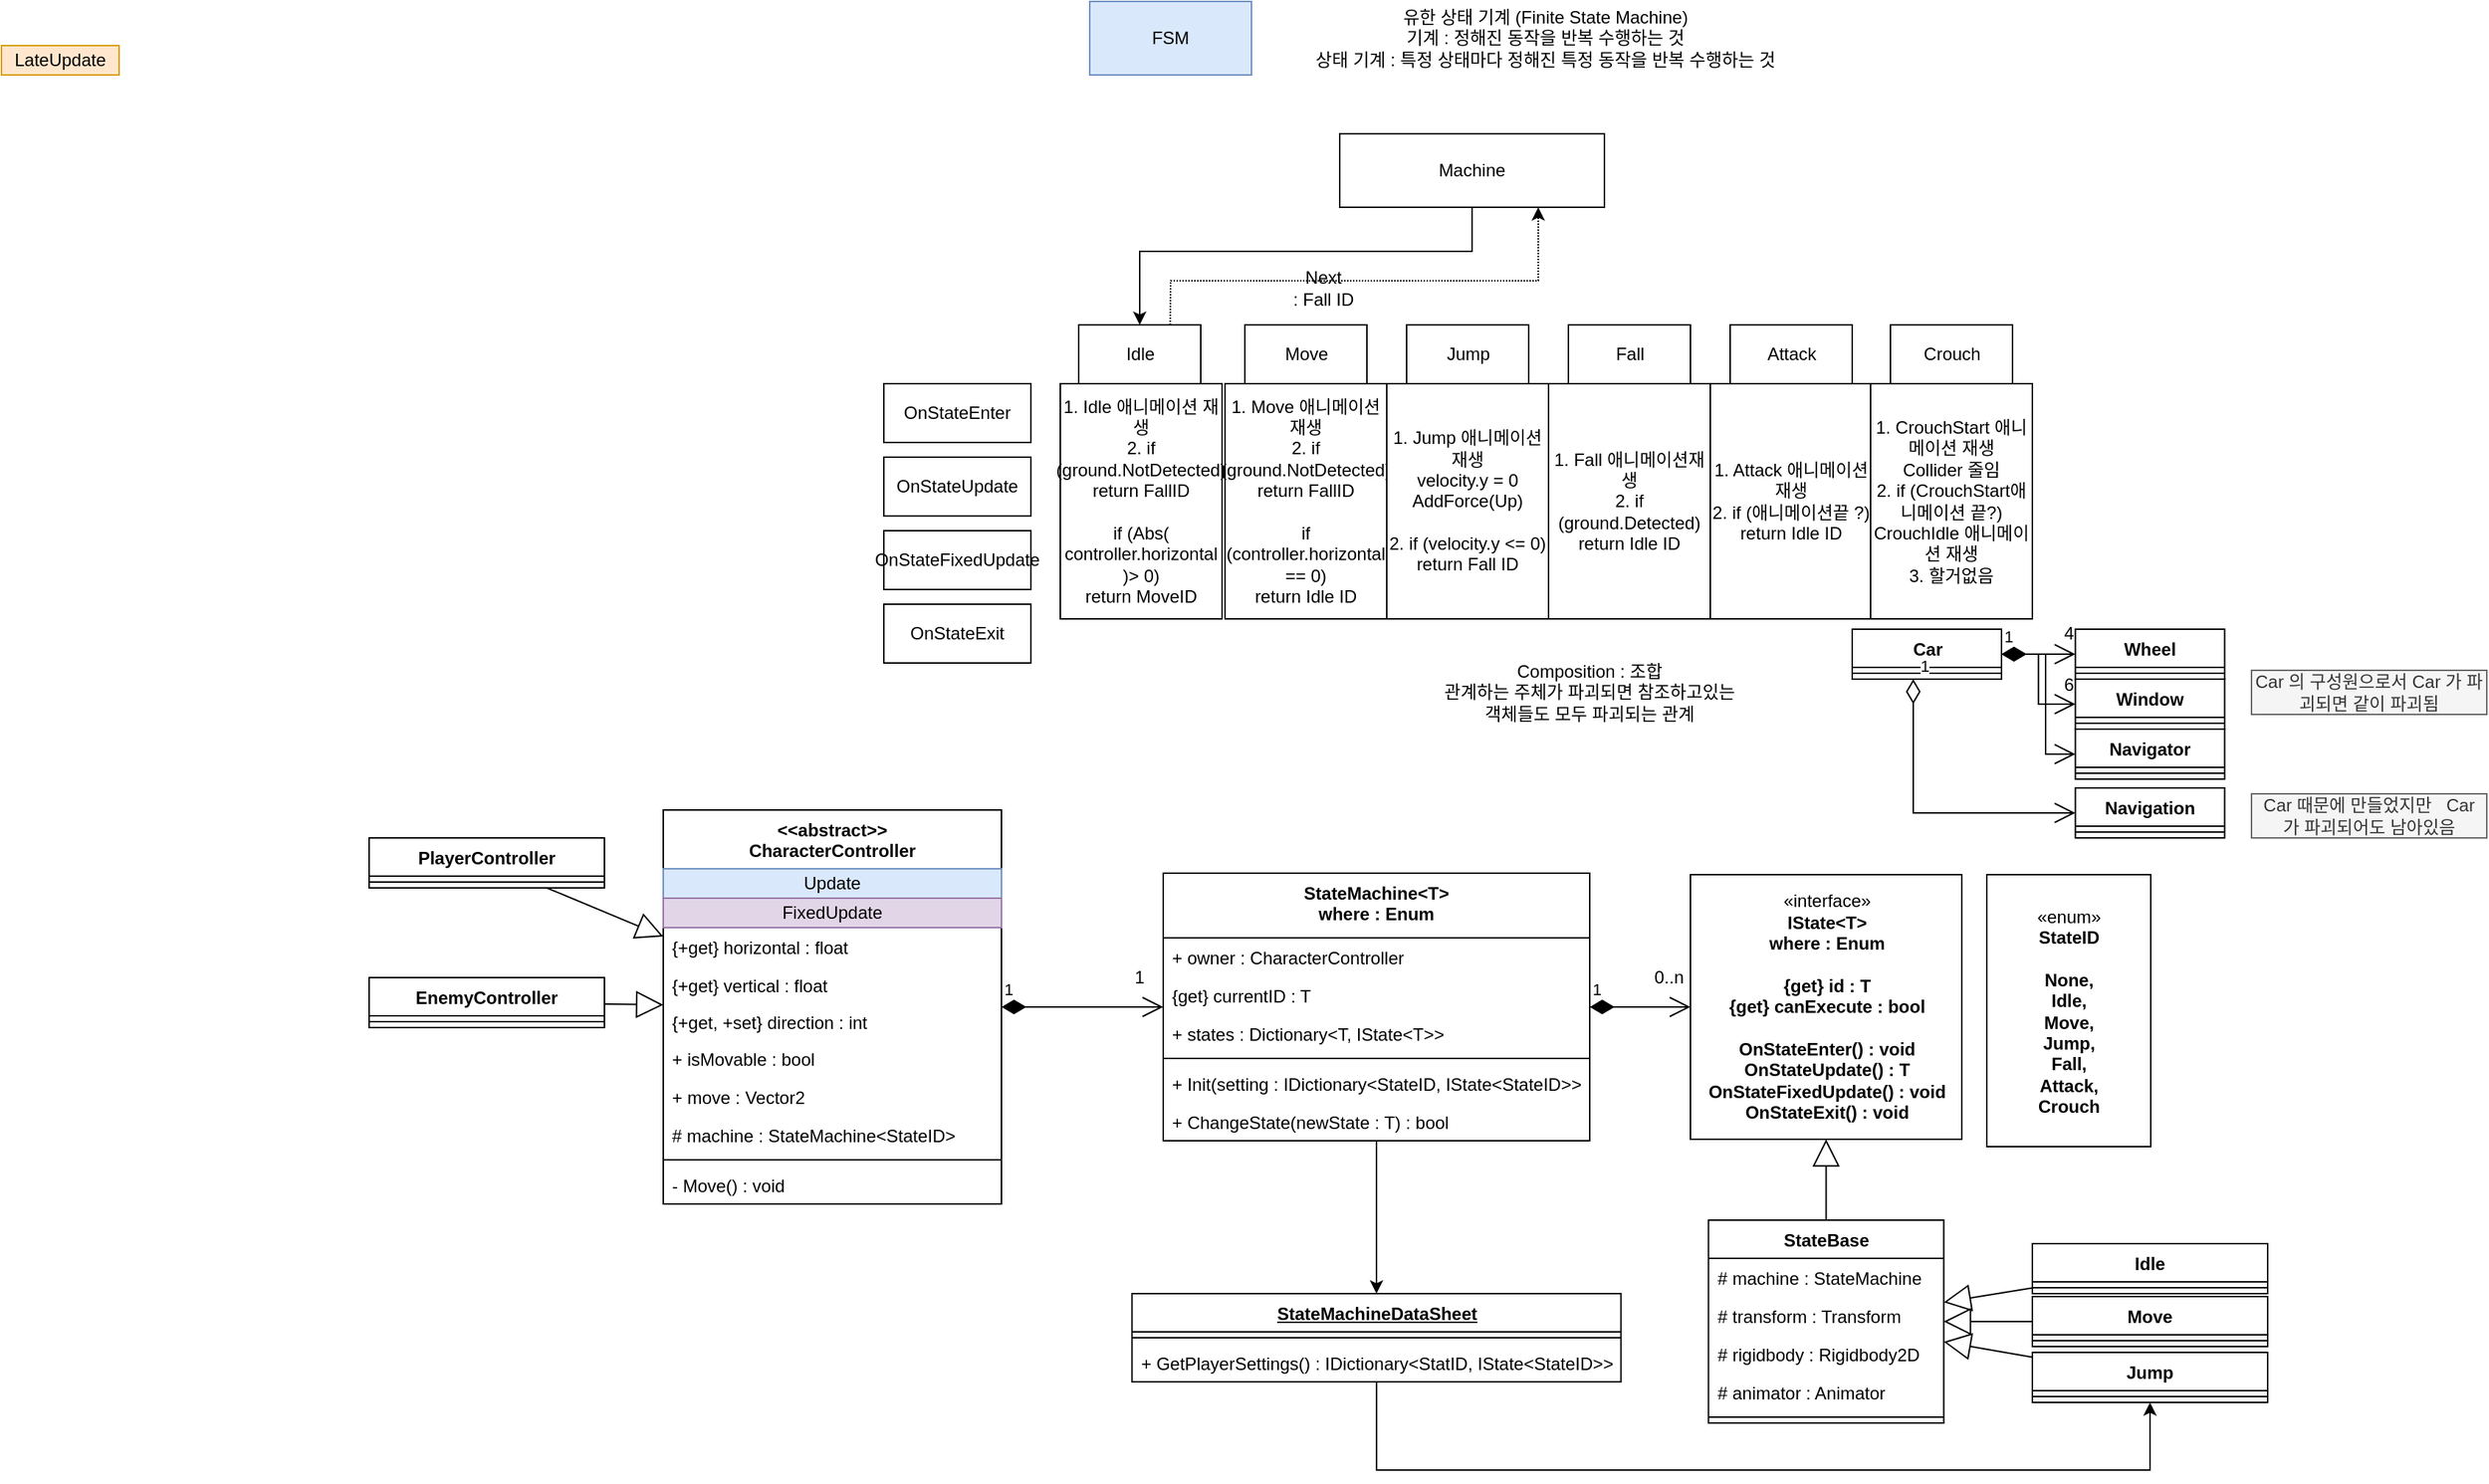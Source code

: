 <mxfile version="21.7.5" type="device">
  <diagram id="C5RBs43oDa-KdzZeNtuy" name="Page-1">
    <mxGraphModel dx="1702" dy="532" grid="1" gridSize="10" guides="1" tooltips="1" connect="1" arrows="1" fold="1" page="1" pageScale="1" pageWidth="827" pageHeight="1169" math="0" shadow="0">
      <root>
        <mxCell id="WIyWlLk6GJQsqaUBKTNV-0" />
        <mxCell id="WIyWlLk6GJQsqaUBKTNV-1" parent="WIyWlLk6GJQsqaUBKTNV-0" />
        <mxCell id="FdHErdlCs96QnjfLd0MZ-0" value="&amp;lt;&amp;lt;abstract&amp;gt;&amp;gt;&lt;br&gt;CharacterController" style="swimlane;fontStyle=1;align=center;verticalAlign=top;childLayout=stackLayout;horizontal=1;startSize=40;horizontalStack=0;resizeParent=1;resizeParentMax=0;resizeLast=0;collapsible=1;marginBottom=0;whiteSpace=wrap;html=1;" parent="WIyWlLk6GJQsqaUBKTNV-1" vertex="1">
          <mxGeometry x="340" y="560" width="230" height="268" as="geometry" />
        </mxCell>
        <mxCell id="FdHErdlCs96QnjfLd0MZ-5" value="Update" style="rounded=0;whiteSpace=wrap;html=1;fillColor=#dae8fc;strokeColor=#6c8ebf;" parent="FdHErdlCs96QnjfLd0MZ-0" vertex="1">
          <mxGeometry y="40" width="230" height="20" as="geometry" />
        </mxCell>
        <mxCell id="FdHErdlCs96QnjfLd0MZ-7" value="FixedUpdate" style="rounded=0;whiteSpace=wrap;html=1;fillColor=#e1d5e7;strokeColor=#9673a6;" parent="FdHErdlCs96QnjfLd0MZ-0" vertex="1">
          <mxGeometry y="60" width="230" height="20" as="geometry" />
        </mxCell>
        <mxCell id="FdHErdlCs96QnjfLd0MZ-1" value="{+get} horizontal : float" style="text;strokeColor=none;fillColor=none;align=left;verticalAlign=top;spacingLeft=4;spacingRight=4;overflow=hidden;rotatable=0;points=[[0,0.5],[1,0.5]];portConstraint=eastwest;whiteSpace=wrap;html=1;" parent="FdHErdlCs96QnjfLd0MZ-0" vertex="1">
          <mxGeometry y="80" width="230" height="26" as="geometry" />
        </mxCell>
        <mxCell id="FdHErdlCs96QnjfLd0MZ-4" value="{+get} vertical : float" style="text;strokeColor=none;fillColor=none;align=left;verticalAlign=top;spacingLeft=4;spacingRight=4;overflow=hidden;rotatable=0;points=[[0,0.5],[1,0.5]];portConstraint=eastwest;whiteSpace=wrap;html=1;" parent="FdHErdlCs96QnjfLd0MZ-0" vertex="1">
          <mxGeometry y="106" width="230" height="25" as="geometry" />
        </mxCell>
        <mxCell id="FdHErdlCs96QnjfLd0MZ-19" value="{+get, +set} direction : int" style="text;strokeColor=none;fillColor=none;align=left;verticalAlign=top;spacingLeft=4;spacingRight=4;overflow=hidden;rotatable=0;points=[[0,0.5],[1,0.5]];portConstraint=eastwest;whiteSpace=wrap;html=1;" parent="FdHErdlCs96QnjfLd0MZ-0" vertex="1">
          <mxGeometry y="131" width="230" height="25" as="geometry" />
        </mxCell>
        <mxCell id="FdHErdlCs96QnjfLd0MZ-8" value="+ isMovable : bool" style="text;align=left;verticalAlign=top;spacingLeft=4;spacingRight=4;overflow=hidden;rotatable=0;points=[[0,0.5],[1,0.5]];portConstraint=eastwest;whiteSpace=wrap;html=1;" parent="FdHErdlCs96QnjfLd0MZ-0" vertex="1">
          <mxGeometry y="156" width="230" height="26" as="geometry" />
        </mxCell>
        <mxCell id="FdHErdlCs96QnjfLd0MZ-9" value="+ move : Vector2" style="text;align=left;verticalAlign=top;spacingLeft=4;spacingRight=4;overflow=hidden;rotatable=0;points=[[0,0.5],[1,0.5]];portConstraint=eastwest;whiteSpace=wrap;html=1;" parent="FdHErdlCs96QnjfLd0MZ-0" vertex="1">
          <mxGeometry y="182" width="230" height="26" as="geometry" />
        </mxCell>
        <mxCell id="FdHErdlCs96QnjfLd0MZ-82" value="# machine : StateMachine&amp;lt;StateID&amp;gt;" style="text;align=left;verticalAlign=top;spacingLeft=4;spacingRight=4;overflow=hidden;rotatable=0;points=[[0,0.5],[1,0.5]];portConstraint=eastwest;whiteSpace=wrap;html=1;" parent="FdHErdlCs96QnjfLd0MZ-0" vertex="1">
          <mxGeometry y="208" width="230" height="26" as="geometry" />
        </mxCell>
        <mxCell id="FdHErdlCs96QnjfLd0MZ-2" value="" style="line;strokeWidth=1;fillColor=none;align=left;verticalAlign=middle;spacingTop=-1;spacingLeft=3;spacingRight=3;rotatable=0;labelPosition=right;points=[];portConstraint=eastwest;strokeColor=inherit;" parent="FdHErdlCs96QnjfLd0MZ-0" vertex="1">
          <mxGeometry y="234" width="230" height="8" as="geometry" />
        </mxCell>
        <mxCell id="FdHErdlCs96QnjfLd0MZ-3" value="- Move() : void" style="text;align=left;verticalAlign=top;spacingLeft=4;spacingRight=4;overflow=hidden;rotatable=0;points=[[0,0.5],[1,0.5]];portConstraint=eastwest;whiteSpace=wrap;html=1;" parent="FdHErdlCs96QnjfLd0MZ-0" vertex="1">
          <mxGeometry y="242" width="230" height="26" as="geometry" />
        </mxCell>
        <mxCell id="FdHErdlCs96QnjfLd0MZ-6" value="LateUpdate" style="rounded=0;whiteSpace=wrap;html=1;fillColor=#ffe6cc;strokeColor=#d79b00;" parent="WIyWlLk6GJQsqaUBKTNV-1" vertex="1">
          <mxGeometry x="-110" y="40" width="80" height="20" as="geometry" />
        </mxCell>
        <mxCell id="FdHErdlCs96QnjfLd0MZ-10" value="PlayerController" style="swimlane;fontStyle=1;align=center;verticalAlign=top;childLayout=stackLayout;horizontal=1;startSize=26;horizontalStack=0;resizeParent=1;resizeParentMax=0;resizeLast=0;collapsible=1;marginBottom=0;whiteSpace=wrap;html=1;" parent="WIyWlLk6GJQsqaUBKTNV-1" vertex="1">
          <mxGeometry x="140" y="579" width="160" height="34" as="geometry" />
        </mxCell>
        <mxCell id="FdHErdlCs96QnjfLd0MZ-12" value="" style="line;strokeWidth=1;fillColor=none;align=left;verticalAlign=middle;spacingTop=-1;spacingLeft=3;spacingRight=3;rotatable=0;labelPosition=right;points=[];portConstraint=eastwest;strokeColor=inherit;" parent="FdHErdlCs96QnjfLd0MZ-10" vertex="1">
          <mxGeometry y="26" width="160" height="8" as="geometry" />
        </mxCell>
        <mxCell id="FdHErdlCs96QnjfLd0MZ-14" value="EnemyController" style="swimlane;fontStyle=1;align=center;verticalAlign=top;childLayout=stackLayout;horizontal=1;startSize=26;horizontalStack=0;resizeParent=1;resizeParentMax=0;resizeLast=0;collapsible=1;marginBottom=0;whiteSpace=wrap;html=1;" parent="WIyWlLk6GJQsqaUBKTNV-1" vertex="1">
          <mxGeometry x="140" y="674" width="160" height="34" as="geometry" />
        </mxCell>
        <mxCell id="FdHErdlCs96QnjfLd0MZ-15" value="" style="line;strokeWidth=1;fillColor=none;align=left;verticalAlign=middle;spacingTop=-1;spacingLeft=3;spacingRight=3;rotatable=0;labelPosition=right;points=[];portConstraint=eastwest;strokeColor=inherit;" parent="FdHErdlCs96QnjfLd0MZ-14" vertex="1">
          <mxGeometry y="26" width="160" height="8" as="geometry" />
        </mxCell>
        <mxCell id="FdHErdlCs96QnjfLd0MZ-16" value="" style="endArrow=block;endSize=16;endFill=0;html=1;rounded=0;" parent="WIyWlLk6GJQsqaUBKTNV-1" source="FdHErdlCs96QnjfLd0MZ-10" target="FdHErdlCs96QnjfLd0MZ-0" edge="1">
          <mxGeometry width="160" relative="1" as="geometry">
            <mxPoint x="470" y="369" as="sourcePoint" />
            <mxPoint x="630" y="369" as="targetPoint" />
          </mxGeometry>
        </mxCell>
        <mxCell id="FdHErdlCs96QnjfLd0MZ-17" value="" style="endArrow=block;endSize=16;endFill=0;html=1;rounded=0;" parent="WIyWlLk6GJQsqaUBKTNV-1" source="FdHErdlCs96QnjfLd0MZ-14" target="FdHErdlCs96QnjfLd0MZ-0" edge="1">
          <mxGeometry width="160" relative="1" as="geometry">
            <mxPoint x="492" y="143" as="sourcePoint" />
            <mxPoint x="320" y="194" as="targetPoint" />
          </mxGeometry>
        </mxCell>
        <mxCell id="FdHErdlCs96QnjfLd0MZ-20" value="FSM" style="html=1;whiteSpace=wrap;fillColor=#dae8fc;strokeColor=#6c8ebf;" parent="WIyWlLk6GJQsqaUBKTNV-1" vertex="1">
          <mxGeometry x="630" y="10" width="110" height="50" as="geometry" />
        </mxCell>
        <mxCell id="FdHErdlCs96QnjfLd0MZ-21" value="유한 상태 기계 (Finite State Machine)&lt;br&gt;기계 : 정해진 동작을 반복 수행하는 것&lt;br&gt;상태 기계 : 특정 상태마다 정해진 특정 동작을 반복 수행하는 것" style="text;html=1;strokeColor=none;fillColor=none;align=center;verticalAlign=middle;whiteSpace=wrap;rounded=0;" parent="WIyWlLk6GJQsqaUBKTNV-1" vertex="1">
          <mxGeometry x="750" y="10" width="380" height="50" as="geometry" />
        </mxCell>
        <mxCell id="FdHErdlCs96QnjfLd0MZ-30" style="edgeStyle=orthogonalEdgeStyle;rounded=0;orthogonalLoop=1;jettySize=auto;html=1;entryX=0.5;entryY=0;entryDx=0;entryDy=0;" parent="WIyWlLk6GJQsqaUBKTNV-1" source="FdHErdlCs96QnjfLd0MZ-22" target="FdHErdlCs96QnjfLd0MZ-23" edge="1">
          <mxGeometry relative="1" as="geometry">
            <Array as="points">
              <mxPoint x="890" y="180" />
              <mxPoint x="664" y="180" />
            </Array>
          </mxGeometry>
        </mxCell>
        <mxCell id="FdHErdlCs96QnjfLd0MZ-22" value="Machine" style="rounded=0;whiteSpace=wrap;html=1;" parent="WIyWlLk6GJQsqaUBKTNV-1" vertex="1">
          <mxGeometry x="800" y="100" width="180" height="50" as="geometry" />
        </mxCell>
        <mxCell id="FdHErdlCs96QnjfLd0MZ-23" value="Idle" style="rounded=0;whiteSpace=wrap;html=1;" parent="WIyWlLk6GJQsqaUBKTNV-1" vertex="1">
          <mxGeometry x="622.5" y="230" width="83" height="40" as="geometry" />
        </mxCell>
        <mxCell id="FdHErdlCs96QnjfLd0MZ-24" value="Move" style="rounded=0;whiteSpace=wrap;html=1;" parent="WIyWlLk6GJQsqaUBKTNV-1" vertex="1">
          <mxGeometry x="735.5" y="230" width="83" height="40" as="geometry" />
        </mxCell>
        <mxCell id="FdHErdlCs96QnjfLd0MZ-25" value="Jump" style="rounded=0;whiteSpace=wrap;html=1;" parent="WIyWlLk6GJQsqaUBKTNV-1" vertex="1">
          <mxGeometry x="845.5" y="230" width="83" height="40" as="geometry" />
        </mxCell>
        <mxCell id="FdHErdlCs96QnjfLd0MZ-26" value="Fall" style="rounded=0;whiteSpace=wrap;html=1;" parent="WIyWlLk6GJQsqaUBKTNV-1" vertex="1">
          <mxGeometry x="955.5" y="230" width="83" height="40" as="geometry" />
        </mxCell>
        <mxCell id="FdHErdlCs96QnjfLd0MZ-27" value="Attack" style="rounded=0;whiteSpace=wrap;html=1;" parent="WIyWlLk6GJQsqaUBKTNV-1" vertex="1">
          <mxGeometry x="1065.5" y="230" width="83" height="40" as="geometry" />
        </mxCell>
        <mxCell id="FdHErdlCs96QnjfLd0MZ-28" value="Crouch" style="rounded=0;whiteSpace=wrap;html=1;" parent="WIyWlLk6GJQsqaUBKTNV-1" vertex="1">
          <mxGeometry x="1174.5" y="230" width="83" height="40" as="geometry" />
        </mxCell>
        <mxCell id="FdHErdlCs96QnjfLd0MZ-29" value="1. Idle 애니메이션 재생&lt;br&gt;2. if (ground.NotDetected)&lt;br&gt;return FallID&lt;br&gt;&lt;br&gt;if (Abs( controller.horizontal )&amp;gt; 0)&lt;br&gt;return MoveID" style="rounded=0;whiteSpace=wrap;html=1;" parent="WIyWlLk6GJQsqaUBKTNV-1" vertex="1">
          <mxGeometry x="610" y="270" width="110" height="160" as="geometry" />
        </mxCell>
        <mxCell id="FdHErdlCs96QnjfLd0MZ-31" value="" style="endArrow=classic;html=1;rounded=0;exitX=0.75;exitY=0;exitDx=0;exitDy=0;entryX=0.75;entryY=1;entryDx=0;entryDy=0;dashed=1;dashPattern=1 1;" parent="WIyWlLk6GJQsqaUBKTNV-1" source="FdHErdlCs96QnjfLd0MZ-23" target="FdHErdlCs96QnjfLd0MZ-22" edge="1">
          <mxGeometry width="50" height="50" relative="1" as="geometry">
            <mxPoint x="980" y="330" as="sourcePoint" />
            <mxPoint x="1030" y="280" as="targetPoint" />
            <Array as="points">
              <mxPoint x="685" y="200" />
              <mxPoint x="935" y="200" />
            </Array>
          </mxGeometry>
        </mxCell>
        <mxCell id="FdHErdlCs96QnjfLd0MZ-32" value="Next&lt;br&gt;: Fall ID" style="text;html=1;strokeColor=none;fillColor=none;align=center;verticalAlign=middle;whiteSpace=wrap;rounded=0;" parent="WIyWlLk6GJQsqaUBKTNV-1" vertex="1">
          <mxGeometry x="758.5" y="190" width="60" height="30" as="geometry" />
        </mxCell>
        <mxCell id="FdHErdlCs96QnjfLd0MZ-33" value="1. Fall 애니메이션재생&lt;br&gt;2. if (ground.Detected)&lt;br&gt;return Idle ID" style="rounded=0;whiteSpace=wrap;html=1;" parent="WIyWlLk6GJQsqaUBKTNV-1" vertex="1">
          <mxGeometry x="942" y="270" width="110" height="160" as="geometry" />
        </mxCell>
        <mxCell id="FdHErdlCs96QnjfLd0MZ-34" value="1. Move 애니메이션 재생&lt;br&gt;2. if (ground.NotDetected)&lt;br&gt;return FallID&lt;br&gt;&lt;br&gt;if (controller.horizontal == 0)&lt;br&gt;return Idle ID" style="rounded=0;whiteSpace=wrap;html=1;" parent="WIyWlLk6GJQsqaUBKTNV-1" vertex="1">
          <mxGeometry x="722" y="270" width="110" height="160" as="geometry" />
        </mxCell>
        <mxCell id="FdHErdlCs96QnjfLd0MZ-35" value="1. Jump 애니메이션 재생&lt;br&gt;velocity.y = 0&lt;br&gt;AddForce(Up)&lt;br&gt;&lt;br&gt;2. if (velocity.y &amp;lt;= 0)&lt;br&gt;return Fall ID" style="rounded=0;whiteSpace=wrap;html=1;" parent="WIyWlLk6GJQsqaUBKTNV-1" vertex="1">
          <mxGeometry x="832" y="270" width="110" height="160" as="geometry" />
        </mxCell>
        <mxCell id="FdHErdlCs96QnjfLd0MZ-36" value="1. Attack 애니메이션 재생&lt;br&gt;2. if (애니메이션끝 ?)&lt;br&gt;return Idle ID&lt;br&gt;" style="rounded=0;whiteSpace=wrap;html=1;" parent="WIyWlLk6GJQsqaUBKTNV-1" vertex="1">
          <mxGeometry x="1052" y="270" width="110" height="160" as="geometry" />
        </mxCell>
        <mxCell id="FdHErdlCs96QnjfLd0MZ-37" value="1. CrouchStart 애니메이션 재생&lt;br&gt;Collider 줄임&lt;br&gt;2. if (CrouchStart애니메이션 끝?)&lt;br&gt;CrouchIdle 애니메이션 재생&lt;br&gt;3. 할거없음" style="rounded=0;whiteSpace=wrap;html=1;" parent="WIyWlLk6GJQsqaUBKTNV-1" vertex="1">
          <mxGeometry x="1161" y="270" width="110" height="160" as="geometry" />
        </mxCell>
        <mxCell id="FdHErdlCs96QnjfLd0MZ-38" value="OnStateEnter" style="rounded=0;whiteSpace=wrap;html=1;" parent="WIyWlLk6GJQsqaUBKTNV-1" vertex="1">
          <mxGeometry x="490" y="270" width="100" height="40" as="geometry" />
        </mxCell>
        <mxCell id="FdHErdlCs96QnjfLd0MZ-39" value="OnStateUpdate" style="rounded=0;whiteSpace=wrap;html=1;" parent="WIyWlLk6GJQsqaUBKTNV-1" vertex="1">
          <mxGeometry x="490" y="320" width="100" height="40" as="geometry" />
        </mxCell>
        <mxCell id="FdHErdlCs96QnjfLd0MZ-40" value="OnStateExit" style="rounded=0;whiteSpace=wrap;html=1;" parent="WIyWlLk6GJQsqaUBKTNV-1" vertex="1">
          <mxGeometry x="490" y="420" width="100" height="40" as="geometry" />
        </mxCell>
        <mxCell id="FdHErdlCs96QnjfLd0MZ-41" value="OnStateFixedUpdate" style="rounded=0;whiteSpace=wrap;html=1;" parent="WIyWlLk6GJQsqaUBKTNV-1" vertex="1">
          <mxGeometry x="490" y="370" width="100" height="40" as="geometry" />
        </mxCell>
        <mxCell id="FdHErdlCs96QnjfLd0MZ-42" value="«interface»&lt;br&gt;&lt;b&gt;IState&amp;lt;T&amp;gt;&lt;br&gt;where : Enum&lt;br&gt;&lt;br&gt;{get} id : T&lt;br&gt;{get} canExecute : bool&lt;br&gt;&lt;br&gt;OnStateEnter() : void&lt;br&gt;OnStateUpdate() : T&lt;br&gt;OnStateFixedUpdate() : void&lt;br&gt;OnStateExit() : void&lt;br&gt;&lt;/b&gt;" style="html=1;whiteSpace=wrap;" parent="WIyWlLk6GJQsqaUBKTNV-1" vertex="1">
          <mxGeometry x="1038.5" y="604" width="184.5" height="180" as="geometry" />
        </mxCell>
        <mxCell id="FdHErdlCs96QnjfLd0MZ-43" value="«enum»&lt;br&gt;&lt;b&gt;StateID&lt;br&gt;&lt;br&gt;None,&lt;br&gt;Idle,&lt;br&gt;Move,&lt;br&gt;Jump,&lt;br&gt;Fall,&lt;br&gt;Attack,&lt;br&gt;Crouch&lt;br&gt;&lt;/b&gt;" style="html=1;whiteSpace=wrap;" parent="WIyWlLk6GJQsqaUBKTNV-1" vertex="1">
          <mxGeometry x="1240" y="604" width="111.5" height="185" as="geometry" />
        </mxCell>
        <mxCell id="FdHErdlCs96QnjfLd0MZ-57" style="edgeStyle=orthogonalEdgeStyle;rounded=0;orthogonalLoop=1;jettySize=auto;html=1;entryX=0.5;entryY=0;entryDx=0;entryDy=0;" parent="WIyWlLk6GJQsqaUBKTNV-1" source="FdHErdlCs96QnjfLd0MZ-44" target="FdHErdlCs96QnjfLd0MZ-53" edge="1">
          <mxGeometry relative="1" as="geometry" />
        </mxCell>
        <mxCell id="FdHErdlCs96QnjfLd0MZ-44" value="StateMachine&amp;lt;T&amp;gt;&lt;br&gt;where : Enum" style="swimlane;fontStyle=1;align=center;verticalAlign=top;childLayout=stackLayout;horizontal=1;startSize=44;horizontalStack=0;resizeParent=1;resizeParentMax=0;resizeLast=0;collapsible=1;marginBottom=0;whiteSpace=wrap;html=1;" parent="WIyWlLk6GJQsqaUBKTNV-1" vertex="1">
          <mxGeometry x="680" y="603" width="290" height="182" as="geometry" />
        </mxCell>
        <mxCell id="FdHErdlCs96QnjfLd0MZ-64" value="+ owner : CharacterController" style="text;strokeColor=none;fillColor=none;align=left;verticalAlign=top;spacingLeft=4;spacingRight=4;overflow=hidden;rotatable=0;points=[[0,0.5],[1,0.5]];portConstraint=eastwest;whiteSpace=wrap;html=1;" parent="FdHErdlCs96QnjfLd0MZ-44" vertex="1">
          <mxGeometry y="44" width="290" height="26" as="geometry" />
        </mxCell>
        <mxCell id="FdHErdlCs96QnjfLd0MZ-52" value="{get} currentID : T" style="text;strokeColor=none;fillColor=none;align=left;verticalAlign=top;spacingLeft=4;spacingRight=4;overflow=hidden;rotatable=0;points=[[0,0.5],[1,0.5]];portConstraint=eastwest;whiteSpace=wrap;html=1;" parent="FdHErdlCs96QnjfLd0MZ-44" vertex="1">
          <mxGeometry y="70" width="290" height="26" as="geometry" />
        </mxCell>
        <mxCell id="FdHErdlCs96QnjfLd0MZ-45" value="+ states : Dictionary&amp;lt;T, IState&amp;lt;T&amp;gt;&amp;gt;" style="text;strokeColor=none;fillColor=none;align=left;verticalAlign=top;spacingLeft=4;spacingRight=4;overflow=hidden;rotatable=0;points=[[0,0.5],[1,0.5]];portConstraint=eastwest;whiteSpace=wrap;html=1;" parent="FdHErdlCs96QnjfLd0MZ-44" vertex="1">
          <mxGeometry y="96" width="290" height="26" as="geometry" />
        </mxCell>
        <mxCell id="FdHErdlCs96QnjfLd0MZ-46" value="" style="line;strokeWidth=1;fillColor=none;align=left;verticalAlign=middle;spacingTop=-1;spacingLeft=3;spacingRight=3;rotatable=0;labelPosition=right;points=[];portConstraint=eastwest;strokeColor=inherit;" parent="FdHErdlCs96QnjfLd0MZ-44" vertex="1">
          <mxGeometry y="122" width="290" height="8" as="geometry" />
        </mxCell>
        <mxCell id="FdHErdlCs96QnjfLd0MZ-81" value="+ Init(setting : IDictionary&amp;lt;StateID, IState&amp;lt;StateID&amp;gt;&amp;gt;" style="text;strokeColor=none;fillColor=none;align=left;verticalAlign=top;spacingLeft=4;spacingRight=4;overflow=hidden;rotatable=0;points=[[0,0.5],[1,0.5]];portConstraint=eastwest;whiteSpace=wrap;html=1;" parent="FdHErdlCs96QnjfLd0MZ-44" vertex="1">
          <mxGeometry y="130" width="290" height="26" as="geometry" />
        </mxCell>
        <mxCell id="FdHErdlCs96QnjfLd0MZ-47" value="+ ChangeState(newState : T) : bool" style="text;strokeColor=none;fillColor=none;align=left;verticalAlign=top;spacingLeft=4;spacingRight=4;overflow=hidden;rotatable=0;points=[[0,0.5],[1,0.5]];portConstraint=eastwest;whiteSpace=wrap;html=1;" parent="FdHErdlCs96QnjfLd0MZ-44" vertex="1">
          <mxGeometry y="156" width="290" height="26" as="geometry" />
        </mxCell>
        <mxCell id="FdHErdlCs96QnjfLd0MZ-49" value="1" style="endArrow=open;html=1;endSize=12;startArrow=diamondThin;startSize=14;startFill=1;edgeStyle=orthogonalEdgeStyle;align=left;verticalAlign=bottom;rounded=0;" parent="WIyWlLk6GJQsqaUBKTNV-1" source="FdHErdlCs96QnjfLd0MZ-44" target="FdHErdlCs96QnjfLd0MZ-42" edge="1">
          <mxGeometry x="-1" y="3" relative="1" as="geometry">
            <mxPoint x="890" y="729" as="sourcePoint" />
            <mxPoint x="1050" y="729" as="targetPoint" />
          </mxGeometry>
        </mxCell>
        <mxCell id="FdHErdlCs96QnjfLd0MZ-50" value="0..n" style="text;html=1;strokeColor=none;fillColor=none;align=center;verticalAlign=middle;whiteSpace=wrap;rounded=0;" parent="WIyWlLk6GJQsqaUBKTNV-1" vertex="1">
          <mxGeometry x="1008.5" y="664" width="30" height="20" as="geometry" />
        </mxCell>
        <mxCell id="FdHErdlCs96QnjfLd0MZ-51" value="Composition : 조합&lt;br&gt;관계하는 주체가 파괴되면 참조하고있는 객체들도 모두 파괴되는 관계" style="text;html=1;strokeColor=none;fillColor=none;align=center;verticalAlign=middle;whiteSpace=wrap;rounded=0;" parent="WIyWlLk6GJQsqaUBKTNV-1" vertex="1">
          <mxGeometry x="870" y="460" width="200" height="40" as="geometry" />
        </mxCell>
        <mxCell id="FdHErdlCs96QnjfLd0MZ-80" style="edgeStyle=orthogonalEdgeStyle;rounded=0;orthogonalLoop=1;jettySize=auto;html=1;" parent="WIyWlLk6GJQsqaUBKTNV-1" source="FdHErdlCs96QnjfLd0MZ-53" target="FdHErdlCs96QnjfLd0MZ-77" edge="1">
          <mxGeometry relative="1" as="geometry">
            <Array as="points">
              <mxPoint x="825" y="1009" />
              <mxPoint x="1351" y="1009" />
            </Array>
          </mxGeometry>
        </mxCell>
        <mxCell id="FdHErdlCs96QnjfLd0MZ-53" value="&lt;u&gt;StateMachineDataSheet&lt;/u&gt;" style="swimlane;fontStyle=1;align=center;verticalAlign=top;childLayout=stackLayout;horizontal=1;startSize=26;horizontalStack=0;resizeParent=1;resizeParentMax=0;resizeLast=0;collapsible=1;marginBottom=0;whiteSpace=wrap;html=1;" parent="WIyWlLk6GJQsqaUBKTNV-1" vertex="1">
          <mxGeometry x="658.75" y="889" width="332.5" height="60" as="geometry" />
        </mxCell>
        <mxCell id="FdHErdlCs96QnjfLd0MZ-55" value="" style="line;strokeWidth=1;fillColor=none;align=left;verticalAlign=middle;spacingTop=-1;spacingLeft=3;spacingRight=3;rotatable=0;labelPosition=right;points=[];portConstraint=eastwest;strokeColor=inherit;" parent="FdHErdlCs96QnjfLd0MZ-53" vertex="1">
          <mxGeometry y="26" width="332.5" height="8" as="geometry" />
        </mxCell>
        <mxCell id="FdHErdlCs96QnjfLd0MZ-56" value="+ GetPlayerSettings() : IDictionary&amp;lt;StatID, IState&amp;lt;StateID&amp;gt;&amp;gt;" style="text;strokeColor=none;fillColor=none;align=left;verticalAlign=top;spacingLeft=4;spacingRight=4;overflow=hidden;rotatable=0;points=[[0,0.5],[1,0.5]];portConstraint=eastwest;whiteSpace=wrap;html=1;" parent="FdHErdlCs96QnjfLd0MZ-53" vertex="1">
          <mxGeometry y="34" width="332.5" height="26" as="geometry" />
        </mxCell>
        <mxCell id="FdHErdlCs96QnjfLd0MZ-58" value="StateBase" style="swimlane;fontStyle=1;align=center;verticalAlign=top;childLayout=stackLayout;horizontal=1;startSize=26;horizontalStack=0;resizeParent=1;resizeParentMax=0;resizeLast=0;collapsible=1;marginBottom=0;whiteSpace=wrap;html=1;" parent="WIyWlLk6GJQsqaUBKTNV-1" vertex="1">
          <mxGeometry x="1050.75" y="839" width="160" height="138" as="geometry" />
        </mxCell>
        <mxCell id="FdHErdlCs96QnjfLd0MZ-59" value="# machine : StateMachine" style="text;strokeColor=none;fillColor=none;align=left;verticalAlign=top;spacingLeft=4;spacingRight=4;overflow=hidden;rotatable=0;points=[[0,0.5],[1,0.5]];portConstraint=eastwest;whiteSpace=wrap;html=1;" parent="FdHErdlCs96QnjfLd0MZ-58" vertex="1">
          <mxGeometry y="26" width="160" height="26" as="geometry" />
        </mxCell>
        <mxCell id="FdHErdlCs96QnjfLd0MZ-65" value="# transform : Transform" style="text;strokeColor=none;fillColor=none;align=left;verticalAlign=top;spacingLeft=4;spacingRight=4;overflow=hidden;rotatable=0;points=[[0,0.5],[1,0.5]];portConstraint=eastwest;whiteSpace=wrap;html=1;" parent="FdHErdlCs96QnjfLd0MZ-58" vertex="1">
          <mxGeometry y="52" width="160" height="26" as="geometry" />
        </mxCell>
        <mxCell id="FdHErdlCs96QnjfLd0MZ-66" value="# rigidbody : Rigidbody2D" style="text;strokeColor=none;fillColor=none;align=left;verticalAlign=top;spacingLeft=4;spacingRight=4;overflow=hidden;rotatable=0;points=[[0,0.5],[1,0.5]];portConstraint=eastwest;whiteSpace=wrap;html=1;" parent="FdHErdlCs96QnjfLd0MZ-58" vertex="1">
          <mxGeometry y="78" width="160" height="26" as="geometry" />
        </mxCell>
        <mxCell id="FdHErdlCs96QnjfLd0MZ-67" value="# animator : Animator" style="text;strokeColor=none;fillColor=none;align=left;verticalAlign=top;spacingLeft=4;spacingRight=4;overflow=hidden;rotatable=0;points=[[0,0.5],[1,0.5]];portConstraint=eastwest;whiteSpace=wrap;html=1;" parent="FdHErdlCs96QnjfLd0MZ-58" vertex="1">
          <mxGeometry y="104" width="160" height="26" as="geometry" />
        </mxCell>
        <mxCell id="FdHErdlCs96QnjfLd0MZ-60" value="" style="line;strokeWidth=1;fillColor=none;align=left;verticalAlign=middle;spacingTop=-1;spacingLeft=3;spacingRight=3;rotatable=0;labelPosition=right;points=[];portConstraint=eastwest;strokeColor=inherit;" parent="FdHErdlCs96QnjfLd0MZ-58" vertex="1">
          <mxGeometry y="130" width="160" height="8" as="geometry" />
        </mxCell>
        <mxCell id="FdHErdlCs96QnjfLd0MZ-63" value="" style="endArrow=block;endSize=16;endFill=0;html=1;rounded=0;" parent="WIyWlLk6GJQsqaUBKTNV-1" source="FdHErdlCs96QnjfLd0MZ-58" target="FdHErdlCs96QnjfLd0MZ-42" edge="1">
          <mxGeometry width="160" relative="1" as="geometry">
            <mxPoint x="1070" y="779" as="sourcePoint" />
            <mxPoint x="1230" y="779" as="targetPoint" />
          </mxGeometry>
        </mxCell>
        <mxCell id="FdHErdlCs96QnjfLd0MZ-68" value="Idle" style="swimlane;fontStyle=1;align=center;verticalAlign=top;childLayout=stackLayout;horizontal=1;startSize=26;horizontalStack=0;resizeParent=1;resizeParentMax=0;resizeLast=0;collapsible=1;marginBottom=0;whiteSpace=wrap;html=1;" parent="WIyWlLk6GJQsqaUBKTNV-1" vertex="1">
          <mxGeometry x="1271" y="855" width="160" height="34" as="geometry" />
        </mxCell>
        <mxCell id="FdHErdlCs96QnjfLd0MZ-70" value="" style="line;strokeWidth=1;fillColor=none;align=left;verticalAlign=middle;spacingTop=-1;spacingLeft=3;spacingRight=3;rotatable=0;labelPosition=right;points=[];portConstraint=eastwest;strokeColor=inherit;" parent="FdHErdlCs96QnjfLd0MZ-68" vertex="1">
          <mxGeometry y="26" width="160" height="8" as="geometry" />
        </mxCell>
        <mxCell id="FdHErdlCs96QnjfLd0MZ-72" value="" style="endArrow=block;endSize=16;endFill=0;html=1;rounded=0;" parent="WIyWlLk6GJQsqaUBKTNV-1" source="FdHErdlCs96QnjfLd0MZ-68" target="FdHErdlCs96QnjfLd0MZ-58" edge="1">
          <mxGeometry width="160" relative="1" as="geometry">
            <mxPoint x="1141" y="849" as="sourcePoint" />
            <mxPoint x="1141" y="794" as="targetPoint" />
          </mxGeometry>
        </mxCell>
        <mxCell id="FdHErdlCs96QnjfLd0MZ-73" value="Move" style="swimlane;fontStyle=1;align=center;verticalAlign=top;childLayout=stackLayout;horizontal=1;startSize=26;horizontalStack=0;resizeParent=1;resizeParentMax=0;resizeLast=0;collapsible=1;marginBottom=0;whiteSpace=wrap;html=1;" parent="WIyWlLk6GJQsqaUBKTNV-1" vertex="1">
          <mxGeometry x="1271" y="891" width="160" height="34" as="geometry" />
        </mxCell>
        <mxCell id="FdHErdlCs96QnjfLd0MZ-74" value="" style="line;strokeWidth=1;fillColor=none;align=left;verticalAlign=middle;spacingTop=-1;spacingLeft=3;spacingRight=3;rotatable=0;labelPosition=right;points=[];portConstraint=eastwest;strokeColor=inherit;" parent="FdHErdlCs96QnjfLd0MZ-73" vertex="1">
          <mxGeometry y="26" width="160" height="8" as="geometry" />
        </mxCell>
        <mxCell id="FdHErdlCs96QnjfLd0MZ-75" value="" style="endArrow=block;endSize=16;endFill=0;html=1;rounded=0;" parent="WIyWlLk6GJQsqaUBKTNV-1" source="FdHErdlCs96QnjfLd0MZ-73" target="FdHErdlCs96QnjfLd0MZ-58" edge="1">
          <mxGeometry width="160" relative="1" as="geometry">
            <mxPoint x="1281" y="891" as="sourcePoint" />
            <mxPoint x="1221" y="903" as="targetPoint" />
          </mxGeometry>
        </mxCell>
        <mxCell id="FdHErdlCs96QnjfLd0MZ-77" value="Jump" style="swimlane;fontStyle=1;align=center;verticalAlign=top;childLayout=stackLayout;horizontal=1;startSize=26;horizontalStack=0;resizeParent=1;resizeParentMax=0;resizeLast=0;collapsible=1;marginBottom=0;whiteSpace=wrap;html=1;" parent="WIyWlLk6GJQsqaUBKTNV-1" vertex="1">
          <mxGeometry x="1271" y="929" width="160" height="34" as="geometry" />
        </mxCell>
        <mxCell id="FdHErdlCs96QnjfLd0MZ-78" value="" style="line;strokeWidth=1;fillColor=none;align=left;verticalAlign=middle;spacingTop=-1;spacingLeft=3;spacingRight=3;rotatable=0;labelPosition=right;points=[];portConstraint=eastwest;strokeColor=inherit;" parent="FdHErdlCs96QnjfLd0MZ-77" vertex="1">
          <mxGeometry y="26" width="160" height="8" as="geometry" />
        </mxCell>
        <mxCell id="FdHErdlCs96QnjfLd0MZ-79" value="" style="endArrow=block;endSize=16;endFill=0;html=1;rounded=0;" parent="WIyWlLk6GJQsqaUBKTNV-1" source="FdHErdlCs96QnjfLd0MZ-77" target="FdHErdlCs96QnjfLd0MZ-58" edge="1">
          <mxGeometry width="160" relative="1" as="geometry">
            <mxPoint x="1281" y="918" as="sourcePoint" />
            <mxPoint x="1221" y="918" as="targetPoint" />
          </mxGeometry>
        </mxCell>
        <mxCell id="FdHErdlCs96QnjfLd0MZ-84" value="1" style="endArrow=open;html=1;endSize=12;startArrow=diamondThin;startSize=14;startFill=1;edgeStyle=orthogonalEdgeStyle;align=left;verticalAlign=bottom;rounded=0;" parent="WIyWlLk6GJQsqaUBKTNV-1" source="FdHErdlCs96QnjfLd0MZ-0" target="FdHErdlCs96QnjfLd0MZ-44" edge="1">
          <mxGeometry x="-1" y="3" relative="1" as="geometry">
            <mxPoint x="620" y="539" as="sourcePoint" />
            <mxPoint x="780" y="539" as="targetPoint" />
          </mxGeometry>
        </mxCell>
        <mxCell id="FdHErdlCs96QnjfLd0MZ-87" value="1" style="text;html=1;strokeColor=none;fillColor=none;align=center;verticalAlign=middle;whiteSpace=wrap;rounded=0;" parent="WIyWlLk6GJQsqaUBKTNV-1" vertex="1">
          <mxGeometry x="649" y="664" width="30" height="20" as="geometry" />
        </mxCell>
        <mxCell id="VH7O9ClcqVr8DYKr0TOa-3" value="Car" style="swimlane;fontStyle=1;align=center;verticalAlign=top;childLayout=stackLayout;horizontal=1;startSize=26;horizontalStack=0;resizeParent=1;resizeParentMax=0;resizeLast=0;collapsible=1;marginBottom=0;whiteSpace=wrap;html=1;" vertex="1" parent="WIyWlLk6GJQsqaUBKTNV-1">
          <mxGeometry x="1148.5" y="437" width="101.5" height="34" as="geometry" />
        </mxCell>
        <mxCell id="VH7O9ClcqVr8DYKr0TOa-5" value="" style="line;strokeWidth=1;fillColor=none;align=left;verticalAlign=middle;spacingTop=-1;spacingLeft=3;spacingRight=3;rotatable=0;labelPosition=right;points=[];portConstraint=eastwest;strokeColor=inherit;" vertex="1" parent="VH7O9ClcqVr8DYKr0TOa-3">
          <mxGeometry y="26" width="101.5" height="8" as="geometry" />
        </mxCell>
        <mxCell id="VH7O9ClcqVr8DYKr0TOa-7" value="Wheel" style="swimlane;fontStyle=1;align=center;verticalAlign=top;childLayout=stackLayout;horizontal=1;startSize=26;horizontalStack=0;resizeParent=1;resizeParentMax=0;resizeLast=0;collapsible=1;marginBottom=0;whiteSpace=wrap;html=1;" vertex="1" parent="WIyWlLk6GJQsqaUBKTNV-1">
          <mxGeometry x="1300.25" y="437" width="101.5" height="34" as="geometry" />
        </mxCell>
        <mxCell id="VH7O9ClcqVr8DYKr0TOa-8" value="" style="line;strokeWidth=1;fillColor=none;align=left;verticalAlign=middle;spacingTop=-1;spacingLeft=3;spacingRight=3;rotatable=0;labelPosition=right;points=[];portConstraint=eastwest;strokeColor=inherit;" vertex="1" parent="VH7O9ClcqVr8DYKr0TOa-7">
          <mxGeometry y="26" width="101.5" height="8" as="geometry" />
        </mxCell>
        <mxCell id="VH7O9ClcqVr8DYKr0TOa-9" value="Window" style="swimlane;fontStyle=1;align=center;verticalAlign=top;childLayout=stackLayout;horizontal=1;startSize=26;horizontalStack=0;resizeParent=1;resizeParentMax=0;resizeLast=0;collapsible=1;marginBottom=0;whiteSpace=wrap;html=1;" vertex="1" parent="WIyWlLk6GJQsqaUBKTNV-1">
          <mxGeometry x="1300.25" y="471" width="101.5" height="34" as="geometry" />
        </mxCell>
        <mxCell id="VH7O9ClcqVr8DYKr0TOa-10" value="" style="line;strokeWidth=1;fillColor=none;align=left;verticalAlign=middle;spacingTop=-1;spacingLeft=3;spacingRight=3;rotatable=0;labelPosition=right;points=[];portConstraint=eastwest;strokeColor=inherit;" vertex="1" parent="VH7O9ClcqVr8DYKr0TOa-9">
          <mxGeometry y="26" width="101.5" height="8" as="geometry" />
        </mxCell>
        <mxCell id="VH7O9ClcqVr8DYKr0TOa-13" value="1" style="endArrow=open;html=1;endSize=12;startArrow=diamondThin;startSize=14;startFill=1;edgeStyle=orthogonalEdgeStyle;align=left;verticalAlign=bottom;rounded=0;entryX=0;entryY=0.5;entryDx=0;entryDy=0;" edge="1" parent="WIyWlLk6GJQsqaUBKTNV-1" source="VH7O9ClcqVr8DYKr0TOa-3" target="VH7O9ClcqVr8DYKr0TOa-7">
          <mxGeometry x="-1" y="3" relative="1" as="geometry">
            <mxPoint x="980" y="704" as="sourcePoint" />
            <mxPoint x="1049" y="704" as="targetPoint" />
          </mxGeometry>
        </mxCell>
        <mxCell id="VH7O9ClcqVr8DYKr0TOa-14" value="4" style="text;html=1;strokeColor=none;fillColor=none;align=center;verticalAlign=middle;whiteSpace=wrap;rounded=0;" vertex="1" parent="WIyWlLk6GJQsqaUBKTNV-1">
          <mxGeometry x="1278.62" y="425" width="34.25" height="30" as="geometry" />
        </mxCell>
        <mxCell id="VH7O9ClcqVr8DYKr0TOa-15" value="1" style="endArrow=open;html=1;endSize=12;startArrow=diamondThin;startSize=14;startFill=1;edgeStyle=orthogonalEdgeStyle;align=left;verticalAlign=bottom;rounded=0;entryX=0;entryY=0.5;entryDx=0;entryDy=0;" edge="1" parent="WIyWlLk6GJQsqaUBKTNV-1" source="VH7O9ClcqVr8DYKr0TOa-3" target="VH7O9ClcqVr8DYKr0TOa-9">
          <mxGeometry x="-1" y="3" relative="1" as="geometry">
            <mxPoint x="1260" y="464" as="sourcePoint" />
            <mxPoint x="1310" y="464" as="targetPoint" />
          </mxGeometry>
        </mxCell>
        <mxCell id="VH7O9ClcqVr8DYKr0TOa-16" value="6" style="text;html=1;strokeColor=none;fillColor=none;align=center;verticalAlign=middle;whiteSpace=wrap;rounded=0;" vertex="1" parent="WIyWlLk6GJQsqaUBKTNV-1">
          <mxGeometry x="1278.62" y="460" width="34.25" height="30" as="geometry" />
        </mxCell>
        <mxCell id="VH7O9ClcqVr8DYKr0TOa-18" value="Navigation" style="swimlane;fontStyle=1;align=center;verticalAlign=top;childLayout=stackLayout;horizontal=1;startSize=26;horizontalStack=0;resizeParent=1;resizeParentMax=0;resizeLast=0;collapsible=1;marginBottom=0;whiteSpace=wrap;html=1;" vertex="1" parent="WIyWlLk6GJQsqaUBKTNV-1">
          <mxGeometry x="1300.25" y="545" width="101.5" height="34" as="geometry" />
        </mxCell>
        <mxCell id="VH7O9ClcqVr8DYKr0TOa-19" value="" style="line;strokeWidth=1;fillColor=none;align=left;verticalAlign=middle;spacingTop=-1;spacingLeft=3;spacingRight=3;rotatable=0;labelPosition=right;points=[];portConstraint=eastwest;strokeColor=inherit;" vertex="1" parent="VH7O9ClcqVr8DYKr0TOa-18">
          <mxGeometry y="26" width="101.5" height="8" as="geometry" />
        </mxCell>
        <mxCell id="VH7O9ClcqVr8DYKr0TOa-20" value="Navigator" style="swimlane;fontStyle=1;align=center;verticalAlign=top;childLayout=stackLayout;horizontal=1;startSize=26;horizontalStack=0;resizeParent=1;resizeParentMax=0;resizeLast=0;collapsible=1;marginBottom=0;whiteSpace=wrap;html=1;" vertex="1" parent="WIyWlLk6GJQsqaUBKTNV-1">
          <mxGeometry x="1300.25" y="505" width="101.5" height="34" as="geometry" />
        </mxCell>
        <mxCell id="VH7O9ClcqVr8DYKr0TOa-21" value="" style="line;strokeWidth=1;fillColor=none;align=left;verticalAlign=middle;spacingTop=-1;spacingLeft=3;spacingRight=3;rotatable=0;labelPosition=right;points=[];portConstraint=eastwest;strokeColor=inherit;" vertex="1" parent="VH7O9ClcqVr8DYKr0TOa-20">
          <mxGeometry y="26" width="101.5" height="8" as="geometry" />
        </mxCell>
        <mxCell id="VH7O9ClcqVr8DYKr0TOa-22" value="1" style="endArrow=open;html=1;endSize=12;startArrow=diamondThin;startSize=14;startFill=1;edgeStyle=orthogonalEdgeStyle;align=left;verticalAlign=bottom;rounded=0;" edge="1" parent="WIyWlLk6GJQsqaUBKTNV-1" source="VH7O9ClcqVr8DYKr0TOa-3" target="VH7O9ClcqVr8DYKr0TOa-20">
          <mxGeometry x="-1" y="3" relative="1" as="geometry">
            <mxPoint x="1260" y="464" as="sourcePoint" />
            <mxPoint x="1310" y="498" as="targetPoint" />
            <Array as="points">
              <mxPoint x="1280" y="454" />
              <mxPoint x="1280" y="522" />
            </Array>
          </mxGeometry>
        </mxCell>
        <mxCell id="VH7O9ClcqVr8DYKr0TOa-23" value="1" style="endArrow=open;html=1;endSize=12;startArrow=diamondThin;startSize=14;startFill=0;edgeStyle=orthogonalEdgeStyle;align=left;verticalAlign=bottom;rounded=0;" edge="1" parent="WIyWlLk6GJQsqaUBKTNV-1" source="VH7O9ClcqVr8DYKr0TOa-3" target="VH7O9ClcqVr8DYKr0TOa-18">
          <mxGeometry x="-1" y="3" relative="1" as="geometry">
            <mxPoint x="1200" y="560" as="sourcePoint" />
            <mxPoint x="1360" y="560" as="targetPoint" />
            <Array as="points">
              <mxPoint x="1190" y="562" />
            </Array>
          </mxGeometry>
        </mxCell>
        <mxCell id="VH7O9ClcqVr8DYKr0TOa-26" value="Car 때문에 만들었지만&amp;nbsp; &amp;nbsp;Car 가 파괴되어도 남아있음" style="text;html=1;strokeColor=#666666;fillColor=#f5f5f5;align=center;verticalAlign=middle;whiteSpace=wrap;rounded=0;fontColor=#333333;" vertex="1" parent="WIyWlLk6GJQsqaUBKTNV-1">
          <mxGeometry x="1420" y="549" width="160" height="30" as="geometry" />
        </mxCell>
        <mxCell id="VH7O9ClcqVr8DYKr0TOa-27" value="Car 의 구성원으로서 Car 가 파괴되면 같이 파괴됨" style="text;html=1;strokeColor=#666666;fillColor=#f5f5f5;align=center;verticalAlign=middle;whiteSpace=wrap;rounded=0;fontColor=#333333;" vertex="1" parent="WIyWlLk6GJQsqaUBKTNV-1">
          <mxGeometry x="1420" y="465" width="160" height="30" as="geometry" />
        </mxCell>
      </root>
    </mxGraphModel>
  </diagram>
</mxfile>
